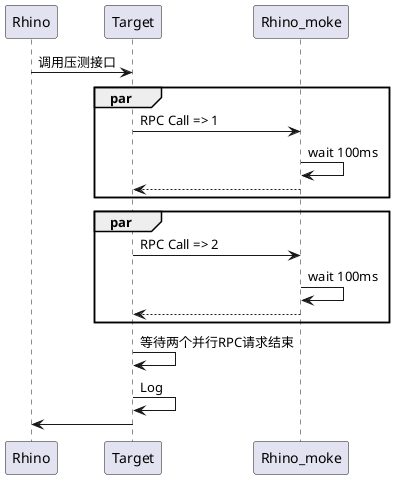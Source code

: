 @startuml
participant Rhino as r
participant Target as t
participant Rhino_moke as rm

r -> t: 调用压测接口
par
  t -> rm: RPC Call => 1
  rm -> rm: wait 100ms
  rm --> t:
end
par
  t -> rm: RPC Call => 2
  rm -> rm: wait 100ms
  rm --> t:
end
t -> t: 等待两个并行RPC请求结束
t -> t: Log
t -> r:

@enduml
